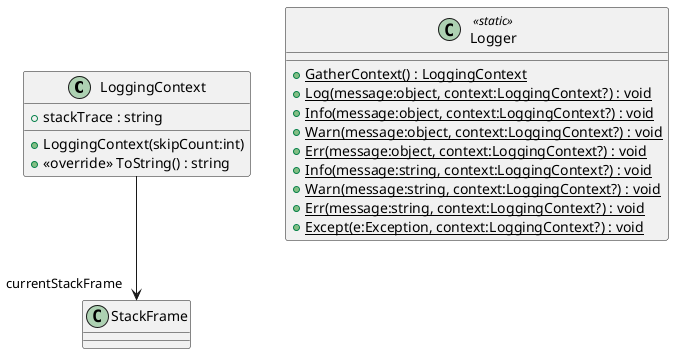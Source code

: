 @startuml
class LoggingContext {
    + stackTrace : string
    + LoggingContext(skipCount:int)
    + <<override>> ToString() : string
}
class Logger <<static>> {
    + {static} GatherContext() : LoggingContext
    + {static} Log(message:object, context:LoggingContext?) : void
    + {static} Info(message:object, context:LoggingContext?) : void
    + {static} Warn(message:object, context:LoggingContext?) : void
    + {static} Err(message:object, context:LoggingContext?) : void
    + {static} Info(message:string, context:LoggingContext?) : void
    + {static} Warn(message:string, context:LoggingContext?) : void
    + {static} Err(message:string, context:LoggingContext?) : void
    + {static} Except(e:Exception, context:LoggingContext?) : void
}
LoggingContext --> "currentStackFrame" StackFrame
@enduml
